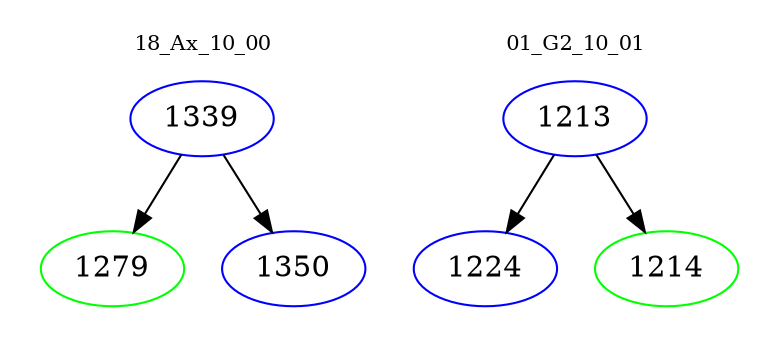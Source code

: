 digraph{
subgraph cluster_0 {
color = white
label = "18_Ax_10_00";
fontsize=10;
T0_1339 [label="1339", color="blue"]
T0_1339 -> T0_1279 [color="black"]
T0_1279 [label="1279", color="green"]
T0_1339 -> T0_1350 [color="black"]
T0_1350 [label="1350", color="blue"]
}
subgraph cluster_1 {
color = white
label = "01_G2_10_01";
fontsize=10;
T1_1213 [label="1213", color="blue"]
T1_1213 -> T1_1224 [color="black"]
T1_1224 [label="1224", color="blue"]
T1_1213 -> T1_1214 [color="black"]
T1_1214 [label="1214", color="green"]
}
}
